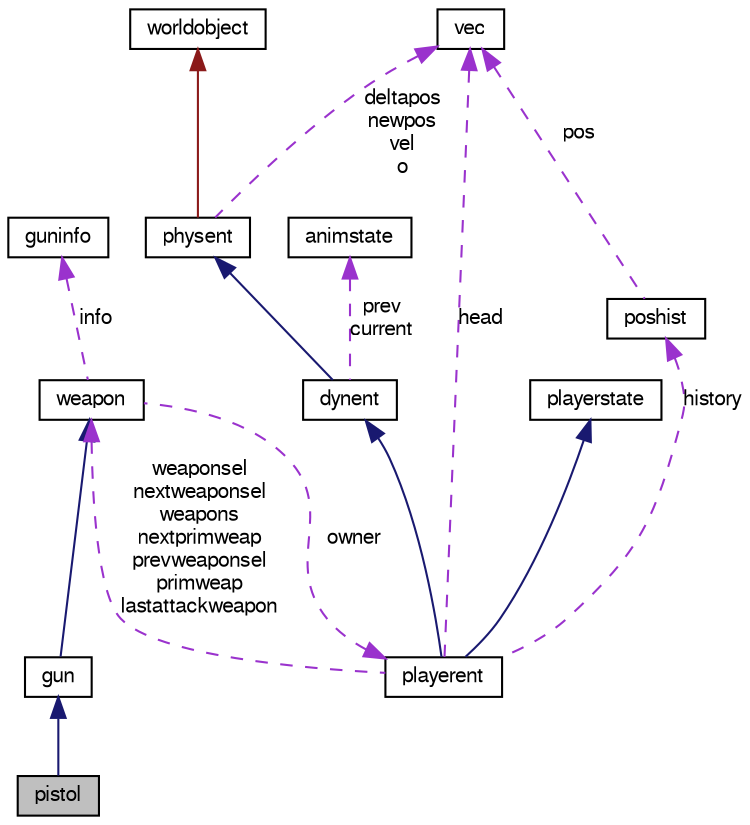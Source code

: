 digraph G
{
  edge [fontname="FreeSans",fontsize="10",labelfontname="FreeSans",labelfontsize="10"];
  node [fontname="FreeSans",fontsize="10",shape=record];
  Node1 [label="pistol",height=0.2,width=0.4,color="black", fillcolor="grey75", style="filled" fontcolor="black"];
  Node2 -> Node1 [dir=back,color="midnightblue",fontsize="10",style="solid",fontname="FreeSans"];
  Node2 [label="gun",height=0.2,width=0.4,color="black", fillcolor="white", style="filled",URL="$structgun.html"];
  Node3 -> Node2 [dir=back,color="midnightblue",fontsize="10",style="solid",fontname="FreeSans"];
  Node3 [label="weapon",height=0.2,width=0.4,color="black", fillcolor="white", style="filled",URL="$structweapon.html"];
  Node4 -> Node3 [dir=back,color="darkorchid3",fontsize="10",style="dashed",label="owner",fontname="FreeSans"];
  Node4 [label="playerent",height=0.2,width=0.4,color="black", fillcolor="white", style="filled",URL="$classplayerent.html"];
  Node5 -> Node4 [dir=back,color="midnightblue",fontsize="10",style="solid",fontname="FreeSans"];
  Node5 [label="dynent",height=0.2,width=0.4,color="black", fillcolor="white", style="filled",URL="$classdynent.html"];
  Node6 -> Node5 [dir=back,color="midnightblue",fontsize="10",style="solid",fontname="FreeSans"];
  Node6 [label="physent",height=0.2,width=0.4,color="black", fillcolor="white", style="filled",URL="$classphysent.html"];
  Node7 -> Node6 [dir=back,color="firebrick4",fontsize="10",style="solid",fontname="FreeSans"];
  Node7 [label="worldobject",height=0.2,width=0.4,color="black", fillcolor="white", style="filled",URL="$classworldobject.html"];
  Node8 -> Node6 [dir=back,color="darkorchid3",fontsize="10",style="dashed",label="deltapos\nnewpos\nvel\no",fontname="FreeSans"];
  Node8 [label="vec",height=0.2,width=0.4,color="black", fillcolor="white", style="filled",URL="$structvec.html"];
  Node9 -> Node5 [dir=back,color="darkorchid3",fontsize="10",style="dashed",label="prev\ncurrent",fontname="FreeSans"];
  Node9 [label="animstate",height=0.2,width=0.4,color="black", fillcolor="white", style="filled",URL="$structanimstate.html"];
  Node10 -> Node4 [dir=back,color="midnightblue",fontsize="10",style="solid",fontname="FreeSans"];
  Node10 [label="playerstate",height=0.2,width=0.4,color="black", fillcolor="white", style="filled",URL="$classplayerstate.html"];
  Node11 -> Node4 [dir=back,color="darkorchid3",fontsize="10",style="dashed",label="history",fontname="FreeSans"];
  Node11 [label="poshist",height=0.2,width=0.4,color="black", fillcolor="white", style="filled",URL="$structposhist.html"];
  Node8 -> Node11 [dir=back,color="darkorchid3",fontsize="10",style="dashed",label="pos",fontname="FreeSans"];
  Node3 -> Node4 [dir=back,color="darkorchid3",fontsize="10",style="dashed",label="weaponsel\nnextweaponsel\nweapons\nnextprimweap\nprevweaponsel\nprimweap\nlastattackweapon",fontname="FreeSans"];
  Node8 -> Node4 [dir=back,color="darkorchid3",fontsize="10",style="dashed",label="head",fontname="FreeSans"];
  Node12 -> Node3 [dir=back,color="darkorchid3",fontsize="10",style="dashed",label="info",fontname="FreeSans"];
  Node12 [label="guninfo",height=0.2,width=0.4,color="black", fillcolor="white", style="filled",URL="$structguninfo.html"];
}
